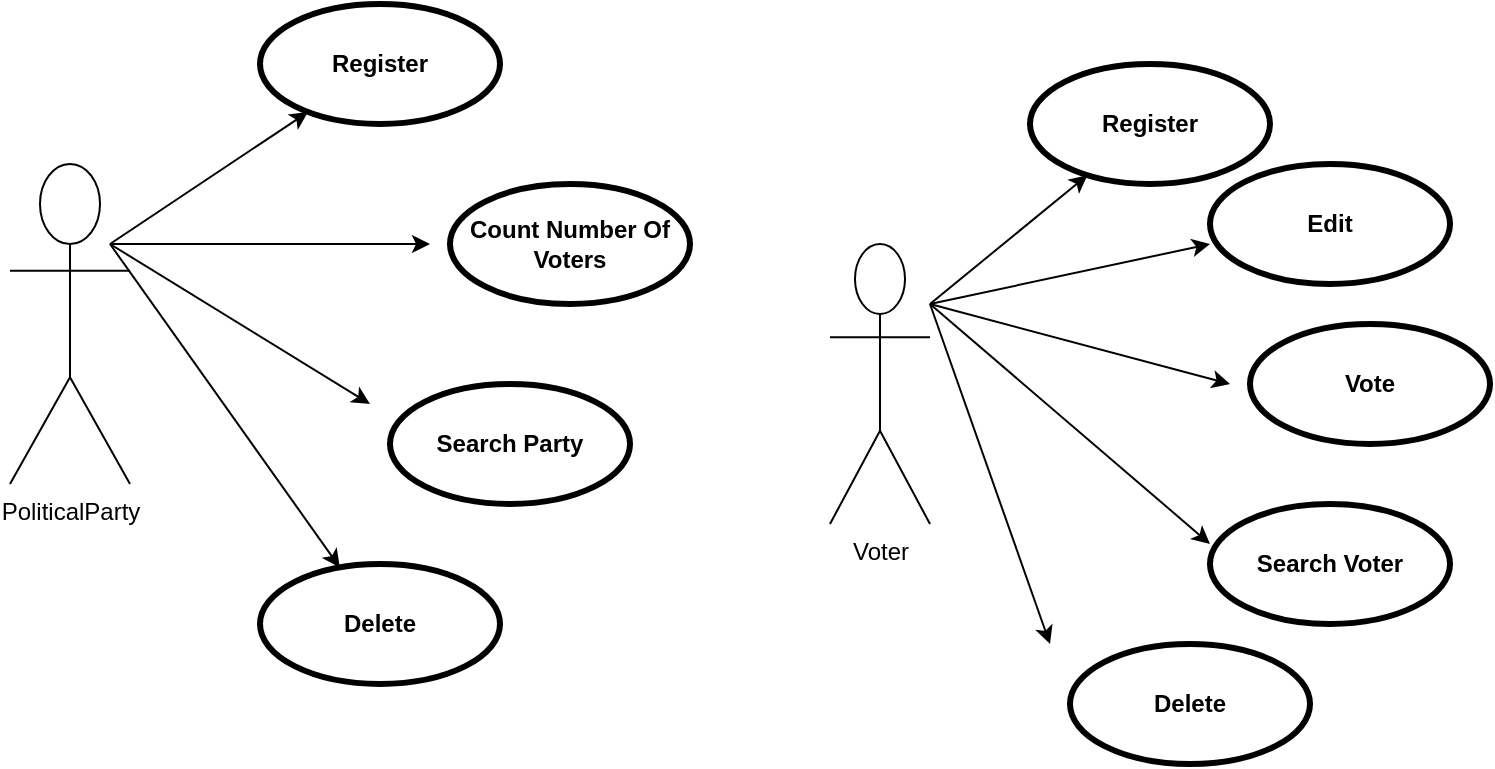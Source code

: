<mxfile version="20.7.4" type="device"><diagram id="2U7lfgiGt-d2h_BLS-rM" name="Page-1"><mxGraphModel dx="1104" dy="508" grid="1" gridSize="10" guides="1" tooltips="1" connect="1" arrows="1" fold="1" page="1" pageScale="1" pageWidth="850" pageHeight="1100" math="0" shadow="0"><root><mxCell id="0"/><mxCell id="1" parent="0"/><mxCell id="kgZ6s1_zgfmdycywHGpz-1" value="PoliticalParty" style="shape=umlActor;html=1;verticalLabelPosition=bottom;verticalAlign=top;align=center;" vertex="1" parent="1"><mxGeometry x="60" y="120" width="60" height="160" as="geometry"/></mxCell><mxCell id="kgZ6s1_zgfmdycywHGpz-2" value="Register" style="shape=ellipse;html=1;strokeWidth=3;fontStyle=1;whiteSpace=wrap;align=center;perimeter=ellipsePerimeter;" vertex="1" parent="1"><mxGeometry x="185" y="40" width="120" height="60" as="geometry"/></mxCell><mxCell id="kgZ6s1_zgfmdycywHGpz-5" value="Count Number Of Voters" style="shape=ellipse;html=1;strokeWidth=3;fontStyle=1;whiteSpace=wrap;align=center;perimeter=ellipsePerimeter;" vertex="1" parent="1"><mxGeometry x="280" y="130" width="120" height="60" as="geometry"/></mxCell><mxCell id="kgZ6s1_zgfmdycywHGpz-6" value="Search Party" style="shape=ellipse;html=1;strokeWidth=3;fontStyle=1;whiteSpace=wrap;align=center;perimeter=ellipsePerimeter;" vertex="1" parent="1"><mxGeometry x="250" y="230" width="120" height="60" as="geometry"/></mxCell><mxCell id="kgZ6s1_zgfmdycywHGpz-7" value="Delete" style="shape=ellipse;html=1;strokeWidth=3;fontStyle=1;whiteSpace=wrap;align=center;perimeter=ellipsePerimeter;" vertex="1" parent="1"><mxGeometry x="185" y="320" width="120" height="60" as="geometry"/></mxCell><mxCell id="kgZ6s1_zgfmdycywHGpz-11" value="" style="endArrow=classic;html=1;rounded=0;" edge="1" parent="1"><mxGeometry width="50" height="50" relative="1" as="geometry"><mxPoint x="110" y="160" as="sourcePoint"/><mxPoint x="270" y="160" as="targetPoint"/></mxGeometry></mxCell><mxCell id="kgZ6s1_zgfmdycywHGpz-12" value="" style="endArrow=classic;html=1;rounded=0;" edge="1" parent="1"><mxGeometry width="50" height="50" relative="1" as="geometry"><mxPoint x="110" y="160" as="sourcePoint"/><mxPoint x="240" y="240" as="targetPoint"/></mxGeometry></mxCell><mxCell id="kgZ6s1_zgfmdycywHGpz-13" value="" style="endArrow=classic;html=1;rounded=0;" edge="1" parent="1" target="kgZ6s1_zgfmdycywHGpz-7"><mxGeometry width="50" height="50" relative="1" as="geometry"><mxPoint x="110" y="160" as="sourcePoint"/><mxPoint x="250" y="250" as="targetPoint"/></mxGeometry></mxCell><mxCell id="kgZ6s1_zgfmdycywHGpz-14" value="Voter" style="shape=umlActor;verticalLabelPosition=bottom;verticalAlign=top;html=1;outlineConnect=0;" vertex="1" parent="1"><mxGeometry x="470" y="160" width="50" height="140" as="geometry"/></mxCell><mxCell id="kgZ6s1_zgfmdycywHGpz-15" value="Register" style="shape=ellipse;html=1;strokeWidth=3;fontStyle=1;whiteSpace=wrap;align=center;perimeter=ellipsePerimeter;" vertex="1" parent="1"><mxGeometry x="570" y="70" width="120" height="60" as="geometry"/></mxCell><mxCell id="kgZ6s1_zgfmdycywHGpz-16" value="Vote" style="shape=ellipse;html=1;strokeWidth=3;fontStyle=1;whiteSpace=wrap;align=center;perimeter=ellipsePerimeter;" vertex="1" parent="1"><mxGeometry x="680" y="200" width="120" height="60" as="geometry"/></mxCell><mxCell id="kgZ6s1_zgfmdycywHGpz-17" value="Search Voter" style="shape=ellipse;html=1;strokeWidth=3;fontStyle=1;whiteSpace=wrap;align=center;perimeter=ellipsePerimeter;" vertex="1" parent="1"><mxGeometry x="660" y="290" width="120" height="60" as="geometry"/></mxCell><mxCell id="kgZ6s1_zgfmdycywHGpz-18" value="Delete" style="shape=ellipse;html=1;strokeWidth=3;fontStyle=1;whiteSpace=wrap;align=center;perimeter=ellipsePerimeter;" vertex="1" parent="1"><mxGeometry x="590" y="360" width="120" height="60" as="geometry"/></mxCell><mxCell id="kgZ6s1_zgfmdycywHGpz-19" value="Edit" style="shape=ellipse;html=1;strokeWidth=3;fontStyle=1;whiteSpace=wrap;align=center;perimeter=ellipsePerimeter;" vertex="1" parent="1"><mxGeometry x="660" y="120" width="120" height="60" as="geometry"/></mxCell><mxCell id="kgZ6s1_zgfmdycywHGpz-20" value="" style="endArrow=classic;html=1;rounded=0;" edge="1" parent="1" target="kgZ6s1_zgfmdycywHGpz-15"><mxGeometry width="50" height="50" relative="1" as="geometry"><mxPoint x="520" y="190" as="sourcePoint"/><mxPoint x="570" y="135" as="targetPoint"/></mxGeometry></mxCell><mxCell id="kgZ6s1_zgfmdycywHGpz-21" value="" style="endArrow=classic;html=1;rounded=0;entryX=0;entryY=0.333;entryDx=0;entryDy=0;entryPerimeter=0;" edge="1" parent="1" target="kgZ6s1_zgfmdycywHGpz-17"><mxGeometry width="50" height="50" relative="1" as="geometry"><mxPoint x="520" y="190" as="sourcePoint"/><mxPoint x="607.405" y="135.187" as="targetPoint"/></mxGeometry></mxCell><mxCell id="kgZ6s1_zgfmdycywHGpz-22" value="" style="endArrow=classic;html=1;rounded=0;" edge="1" parent="1"><mxGeometry width="50" height="50" relative="1" as="geometry"><mxPoint x="520" y="190" as="sourcePoint"/><mxPoint x="580" y="360" as="targetPoint"/></mxGeometry></mxCell><mxCell id="kgZ6s1_zgfmdycywHGpz-23" value="" style="endArrow=classic;html=1;rounded=0;entryX=0;entryY=0.667;entryDx=0;entryDy=0;entryPerimeter=0;" edge="1" parent="1" target="kgZ6s1_zgfmdycywHGpz-19"><mxGeometry width="50" height="50" relative="1" as="geometry"><mxPoint x="520" y="190" as="sourcePoint"/><mxPoint x="607.405" y="135.187" as="targetPoint"/></mxGeometry></mxCell><mxCell id="kgZ6s1_zgfmdycywHGpz-24" value="" style="endArrow=classic;html=1;rounded=0;" edge="1" parent="1"><mxGeometry width="50" height="50" relative="1" as="geometry"><mxPoint x="520" y="190" as="sourcePoint"/><mxPoint x="670" y="230" as="targetPoint"/></mxGeometry></mxCell><mxCell id="kgZ6s1_zgfmdycywHGpz-25" value="" style="endArrow=classic;html=1;rounded=0;" edge="1" parent="1" target="kgZ6s1_zgfmdycywHGpz-2"><mxGeometry width="50" height="50" relative="1" as="geometry"><mxPoint x="110" y="160" as="sourcePoint"/><mxPoint x="280" y="170" as="targetPoint"/></mxGeometry></mxCell></root></mxGraphModel></diagram></mxfile>